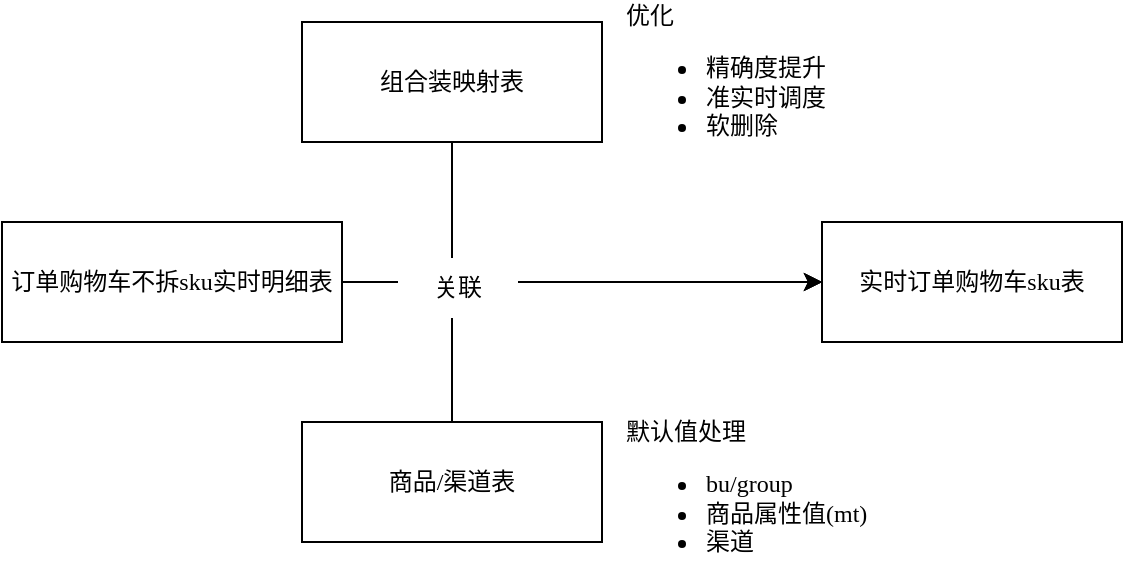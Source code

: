 <mxfile version="22.1.12" type="github">
  <diagram name="第 1 页" id="_Ai7vvlEYbXwGka6gXX4">
    <mxGraphModel dx="1765" dy="485" grid="1" gridSize="10" guides="1" tooltips="1" connect="1" arrows="1" fold="1" page="1" pageScale="1" pageWidth="827" pageHeight="1169" math="0" shadow="0">
      <root>
        <mxCell id="0" />
        <mxCell id="1" parent="0" />
        <mxCell id="6uanAG1I6Ww46BZUfxd2-7" style="edgeStyle=orthogonalEdgeStyle;rounded=0;orthogonalLoop=1;jettySize=auto;html=1;exitX=0.5;exitY=0;exitDx=0;exitDy=0;entryX=0;entryY=0.5;entryDx=0;entryDy=0;fontFamily=微软雅黑;" edge="1" parent="1" source="6uanAG1I6Ww46BZUfxd2-6" target="gj5sXCmEHE9GCF9gbkwT-7">
          <mxGeometry relative="1" as="geometry" />
        </mxCell>
        <mxCell id="gj5sXCmEHE9GCF9gbkwT-8" style="edgeStyle=orthogonalEdgeStyle;rounded=0;orthogonalLoop=1;jettySize=auto;html=1;exitX=1;exitY=0.5;exitDx=0;exitDy=0;entryX=0;entryY=0.5;entryDx=0;entryDy=0;fontFamily=微软雅黑;" parent="1" source="gj5sXCmEHE9GCF9gbkwT-1" target="gj5sXCmEHE9GCF9gbkwT-7" edge="1">
          <mxGeometry relative="1" as="geometry" />
        </mxCell>
        <mxCell id="gj5sXCmEHE9GCF9gbkwT-1" value="订单购物车不拆sku实时明细表" style="rounded=0;whiteSpace=wrap;html=1;fontFamily=微软雅黑;" parent="1" vertex="1">
          <mxGeometry x="-240" y="340" width="170" height="60" as="geometry" />
        </mxCell>
        <mxCell id="gj5sXCmEHE9GCF9gbkwT-2" value="默认值处理&lt;br&gt;&lt;ul&gt;&lt;li&gt;bu/group&lt;/li&gt;&lt;li&gt;商品属性值(mt)&lt;/li&gt;&lt;li&gt;渠道&lt;/li&gt;&lt;/ul&gt;" style="text;html=1;strokeColor=none;fillColor=none;align=left;verticalAlign=middle;whiteSpace=wrap;rounded=0;fontFamily=微软雅黑;" parent="1" vertex="1">
          <mxGeometry x="70" y="463" width="140" height="30" as="geometry" />
        </mxCell>
        <mxCell id="gj5sXCmEHE9GCF9gbkwT-3" value="优化&lt;br&gt;&lt;ul&gt;&lt;li&gt;精确度提升&lt;/li&gt;&lt;li&gt;准实时调度&lt;/li&gt;&lt;li&gt;软删除&lt;/li&gt;&lt;/ul&gt;" style="text;html=1;strokeColor=none;fillColor=none;align=left;verticalAlign=middle;whiteSpace=wrap;rounded=0;fontFamily=微软雅黑;" parent="1" vertex="1">
          <mxGeometry x="70" y="245" width="140" height="50" as="geometry" />
        </mxCell>
        <mxCell id="gj5sXCmEHE9GCF9gbkwT-7" value="实时订单购物车sku表" style="rounded=0;whiteSpace=wrap;html=1;fontFamily=微软雅黑;" parent="1" vertex="1">
          <mxGeometry x="170" y="340" width="150" height="60" as="geometry" />
        </mxCell>
        <mxCell id="6uanAG1I6Ww46BZUfxd2-2" style="edgeStyle=orthogonalEdgeStyle;rounded=0;orthogonalLoop=1;jettySize=auto;html=1;exitX=0.5;exitY=1;exitDx=0;exitDy=0;entryX=0;entryY=0.5;entryDx=0;entryDy=0;fontFamily=微软雅黑;" edge="1" parent="1" source="6uanAG1I6Ww46BZUfxd2-1" target="gj5sXCmEHE9GCF9gbkwT-7">
          <mxGeometry relative="1" as="geometry" />
        </mxCell>
        <mxCell id="6uanAG1I6Ww46BZUfxd2-1" value="组合装映射表" style="rounded=0;whiteSpace=wrap;html=1;fontFamily=微软雅黑;" vertex="1" parent="1">
          <mxGeometry x="-90" y="240" width="150" height="60" as="geometry" />
        </mxCell>
        <mxCell id="6uanAG1I6Ww46BZUfxd2-3" value="关联" style="text;html=1;strokeColor=none;fillColor=default;align=center;verticalAlign=middle;whiteSpace=wrap;rounded=0;fontFamily=微软雅黑;" vertex="1" parent="1">
          <mxGeometry x="-42" y="358" width="60" height="30" as="geometry" />
        </mxCell>
        <mxCell id="6uanAG1I6Ww46BZUfxd2-6" value="商品/渠道表" style="rounded=0;whiteSpace=wrap;html=1;fontFamily=微软雅黑;" vertex="1" parent="1">
          <mxGeometry x="-90" y="440" width="150" height="60" as="geometry" />
        </mxCell>
      </root>
    </mxGraphModel>
  </diagram>
</mxfile>
